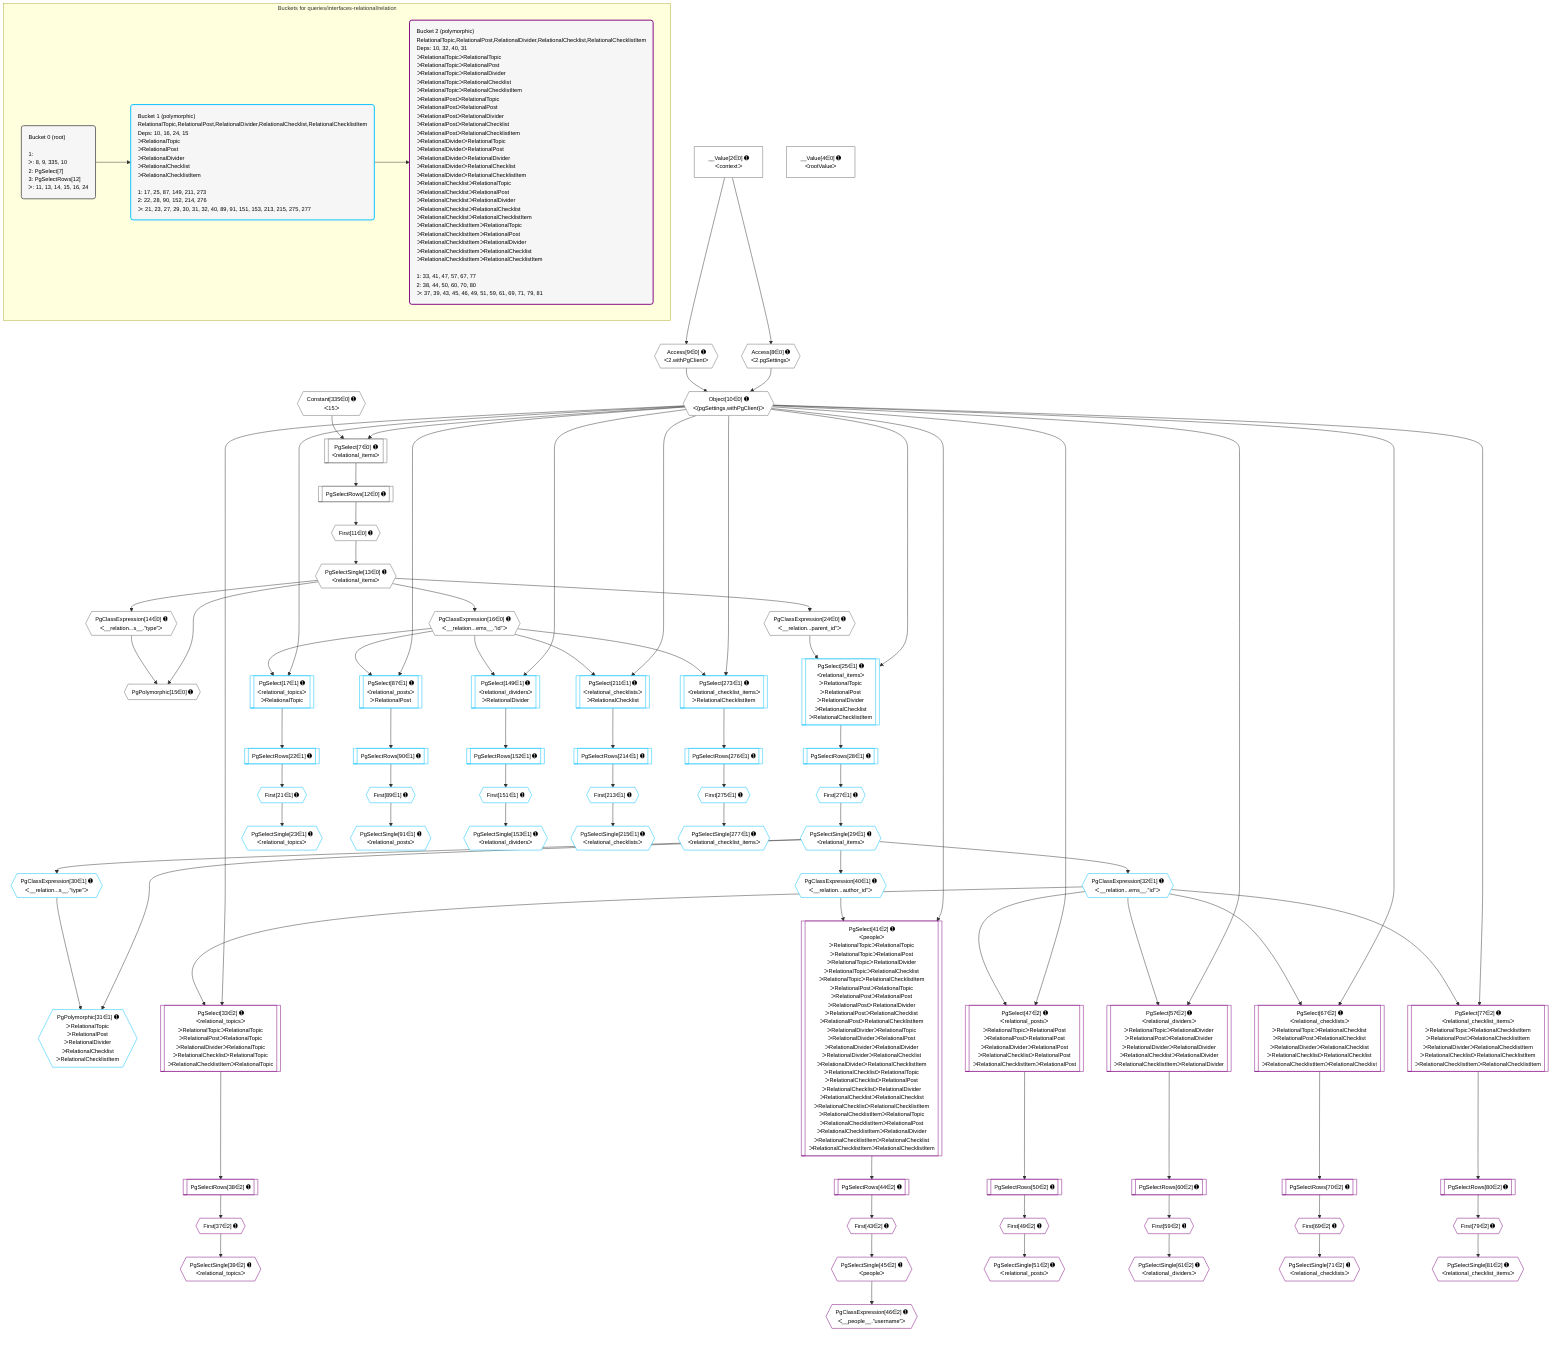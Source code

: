 %%{init: {'themeVariables': { 'fontSize': '12px'}}}%%
graph TD
    classDef path fill:#eee,stroke:#000,color:#000
    classDef plan fill:#fff,stroke-width:1px,color:#000
    classDef itemplan fill:#fff,stroke-width:2px,color:#000
    classDef unbatchedplan fill:#dff,stroke-width:1px,color:#000
    classDef sideeffectplan fill:#fcc,stroke-width:2px,color:#000
    classDef bucket fill:#f6f6f6,color:#000,stroke-width:2px,text-align:left


    %% plan dependencies
    PgSelect7[["PgSelect[7∈0] ➊<br />ᐸrelational_itemsᐳ"]]:::plan
    Object10{{"Object[10∈0] ➊<br />ᐸ{pgSettings,withPgClient}ᐳ"}}:::plan
    Constant335{{"Constant[335∈0] ➊<br />ᐸ15ᐳ"}}:::plan
    Object10 & Constant335 --> PgSelect7
    Access8{{"Access[8∈0] ➊<br />ᐸ2.pgSettingsᐳ"}}:::plan
    Access9{{"Access[9∈0] ➊<br />ᐸ2.withPgClientᐳ"}}:::plan
    Access8 & Access9 --> Object10
    PgPolymorphic15{{"PgPolymorphic[15∈0] ➊"}}:::plan
    PgSelectSingle13{{"PgSelectSingle[13∈0] ➊<br />ᐸrelational_itemsᐳ"}}:::plan
    PgClassExpression14{{"PgClassExpression[14∈0] ➊<br />ᐸ__relation...s__.”type”ᐳ"}}:::plan
    PgSelectSingle13 & PgClassExpression14 --> PgPolymorphic15
    __Value2["__Value[2∈0] ➊<br />ᐸcontextᐳ"]:::plan
    __Value2 --> Access8
    __Value2 --> Access9
    First11{{"First[11∈0] ➊"}}:::plan
    PgSelectRows12[["PgSelectRows[12∈0] ➊"]]:::plan
    PgSelectRows12 --> First11
    PgSelect7 --> PgSelectRows12
    First11 --> PgSelectSingle13
    PgSelectSingle13 --> PgClassExpression14
    PgClassExpression16{{"PgClassExpression[16∈0] ➊<br />ᐸ__relation...ems__.”id”ᐳ"}}:::plan
    PgSelectSingle13 --> PgClassExpression16
    PgClassExpression24{{"PgClassExpression[24∈0] ➊<br />ᐸ__relation...parent_id”ᐳ"}}:::plan
    PgSelectSingle13 --> PgClassExpression24
    __Value4["__Value[4∈0] ➊<br />ᐸrootValueᐳ"]:::plan
    PgSelect17[["PgSelect[17∈1] ➊<br />ᐸrelational_topicsᐳ<br />ᐳRelationalTopic"]]:::plan
    Object10 & PgClassExpression16 --> PgSelect17
    PgSelect25[["PgSelect[25∈1] ➊<br />ᐸrelational_itemsᐳ<br />ᐳRelationalTopic<br />ᐳRelationalPost<br />ᐳRelationalDivider<br />ᐳRelationalChecklist<br />ᐳRelationalChecklistItem"]]:::plan
    Object10 & PgClassExpression24 --> PgSelect25
    PgPolymorphic31{{"PgPolymorphic[31∈1] ➊<br />ᐳRelationalTopic<br />ᐳRelationalPost<br />ᐳRelationalDivider<br />ᐳRelationalChecklist<br />ᐳRelationalChecklistItem"}}:::plan
    PgSelectSingle29{{"PgSelectSingle[29∈1] ➊<br />ᐸrelational_itemsᐳ"}}:::plan
    PgClassExpression30{{"PgClassExpression[30∈1] ➊<br />ᐸ__relation...s__.”type”ᐳ"}}:::plan
    PgSelectSingle29 & PgClassExpression30 --> PgPolymorphic31
    PgSelect87[["PgSelect[87∈1] ➊<br />ᐸrelational_postsᐳ<br />ᐳRelationalPost"]]:::plan
    Object10 & PgClassExpression16 --> PgSelect87
    PgSelect149[["PgSelect[149∈1] ➊<br />ᐸrelational_dividersᐳ<br />ᐳRelationalDivider"]]:::plan
    Object10 & PgClassExpression16 --> PgSelect149
    PgSelect211[["PgSelect[211∈1] ➊<br />ᐸrelational_checklistsᐳ<br />ᐳRelationalChecklist"]]:::plan
    Object10 & PgClassExpression16 --> PgSelect211
    PgSelect273[["PgSelect[273∈1] ➊<br />ᐸrelational_checklist_itemsᐳ<br />ᐳRelationalChecklistItem"]]:::plan
    Object10 & PgClassExpression16 --> PgSelect273
    First21{{"First[21∈1] ➊"}}:::plan
    PgSelectRows22[["PgSelectRows[22∈1] ➊"]]:::plan
    PgSelectRows22 --> First21
    PgSelect17 --> PgSelectRows22
    PgSelectSingle23{{"PgSelectSingle[23∈1] ➊<br />ᐸrelational_topicsᐳ"}}:::plan
    First21 --> PgSelectSingle23
    First27{{"First[27∈1] ➊"}}:::plan
    PgSelectRows28[["PgSelectRows[28∈1] ➊"]]:::plan
    PgSelectRows28 --> First27
    PgSelect25 --> PgSelectRows28
    First27 --> PgSelectSingle29
    PgSelectSingle29 --> PgClassExpression30
    PgClassExpression32{{"PgClassExpression[32∈1] ➊<br />ᐸ__relation...ems__.”id”ᐳ"}}:::plan
    PgSelectSingle29 --> PgClassExpression32
    PgClassExpression40{{"PgClassExpression[40∈1] ➊<br />ᐸ__relation...author_id”ᐳ"}}:::plan
    PgSelectSingle29 --> PgClassExpression40
    First89{{"First[89∈1] ➊"}}:::plan
    PgSelectRows90[["PgSelectRows[90∈1] ➊"]]:::plan
    PgSelectRows90 --> First89
    PgSelect87 --> PgSelectRows90
    PgSelectSingle91{{"PgSelectSingle[91∈1] ➊<br />ᐸrelational_postsᐳ"}}:::plan
    First89 --> PgSelectSingle91
    First151{{"First[151∈1] ➊"}}:::plan
    PgSelectRows152[["PgSelectRows[152∈1] ➊"]]:::plan
    PgSelectRows152 --> First151
    PgSelect149 --> PgSelectRows152
    PgSelectSingle153{{"PgSelectSingle[153∈1] ➊<br />ᐸrelational_dividersᐳ"}}:::plan
    First151 --> PgSelectSingle153
    First213{{"First[213∈1] ➊"}}:::plan
    PgSelectRows214[["PgSelectRows[214∈1] ➊"]]:::plan
    PgSelectRows214 --> First213
    PgSelect211 --> PgSelectRows214
    PgSelectSingle215{{"PgSelectSingle[215∈1] ➊<br />ᐸrelational_checklistsᐳ"}}:::plan
    First213 --> PgSelectSingle215
    First275{{"First[275∈1] ➊"}}:::plan
    PgSelectRows276[["PgSelectRows[276∈1] ➊"]]:::plan
    PgSelectRows276 --> First275
    PgSelect273 --> PgSelectRows276
    PgSelectSingle277{{"PgSelectSingle[277∈1] ➊<br />ᐸrelational_checklist_itemsᐳ"}}:::plan
    First275 --> PgSelectSingle277
    PgSelect33[["PgSelect[33∈2] ➊<br />ᐸrelational_topicsᐳ<br />ᐳRelationalTopicᐳRelationalTopic<br />ᐳRelationalPostᐳRelationalTopic<br />ᐳRelationalDividerᐳRelationalTopic<br />ᐳRelationalChecklistᐳRelationalTopic<br />ᐳRelationalChecklistItemᐳRelationalTopic"]]:::plan
    Object10 & PgClassExpression32 --> PgSelect33
    PgSelect41[["PgSelect[41∈2] ➊<br />ᐸpeopleᐳ<br />ᐳRelationalTopicᐳRelationalTopic<br />ᐳRelationalTopicᐳRelationalPost<br />ᐳRelationalTopicᐳRelationalDivider<br />ᐳRelationalTopicᐳRelationalChecklist<br />ᐳRelationalTopicᐳRelationalChecklistItem<br />ᐳRelationalPostᐳRelationalTopic<br />ᐳRelationalPostᐳRelationalPost<br />ᐳRelationalPostᐳRelationalDivider<br />ᐳRelationalPostᐳRelationalChecklist<br />ᐳRelationalPostᐳRelationalChecklistItem<br />ᐳRelationalDividerᐳRelationalTopic<br />ᐳRelationalDividerᐳRelationalPost<br />ᐳRelationalDividerᐳRelationalDivider<br />ᐳRelationalDividerᐳRelationalChecklist<br />ᐳRelationalDividerᐳRelationalChecklistItem<br />ᐳRelationalChecklistᐳRelationalTopic<br />ᐳRelationalChecklistᐳRelationalPost<br />ᐳRelationalChecklistᐳRelationalDivider<br />ᐳRelationalChecklistᐳRelationalChecklist<br />ᐳRelationalChecklistᐳRelationalChecklistItem<br />ᐳRelationalChecklistItemᐳRelationalTopic<br />ᐳRelationalChecklistItemᐳRelationalPost<br />ᐳRelationalChecklistItemᐳRelationalDivider<br />ᐳRelationalChecklistItemᐳRelationalChecklist<br />ᐳRelationalChecklistItemᐳRelationalChecklistItem"]]:::plan
    Object10 & PgClassExpression40 --> PgSelect41
    PgSelect47[["PgSelect[47∈2] ➊<br />ᐸrelational_postsᐳ<br />ᐳRelationalTopicᐳRelationalPost<br />ᐳRelationalPostᐳRelationalPost<br />ᐳRelationalDividerᐳRelationalPost<br />ᐳRelationalChecklistᐳRelationalPost<br />ᐳRelationalChecklistItemᐳRelationalPost"]]:::plan
    Object10 & PgClassExpression32 --> PgSelect47
    PgSelect57[["PgSelect[57∈2] ➊<br />ᐸrelational_dividersᐳ<br />ᐳRelationalTopicᐳRelationalDivider<br />ᐳRelationalPostᐳRelationalDivider<br />ᐳRelationalDividerᐳRelationalDivider<br />ᐳRelationalChecklistᐳRelationalDivider<br />ᐳRelationalChecklistItemᐳRelationalDivider"]]:::plan
    Object10 & PgClassExpression32 --> PgSelect57
    PgSelect67[["PgSelect[67∈2] ➊<br />ᐸrelational_checklistsᐳ<br />ᐳRelationalTopicᐳRelationalChecklist<br />ᐳRelationalPostᐳRelationalChecklist<br />ᐳRelationalDividerᐳRelationalChecklist<br />ᐳRelationalChecklistᐳRelationalChecklist<br />ᐳRelationalChecklistItemᐳRelationalChecklist"]]:::plan
    Object10 & PgClassExpression32 --> PgSelect67
    PgSelect77[["PgSelect[77∈2] ➊<br />ᐸrelational_checklist_itemsᐳ<br />ᐳRelationalTopicᐳRelationalChecklistItem<br />ᐳRelationalPostᐳRelationalChecklistItem<br />ᐳRelationalDividerᐳRelationalChecklistItem<br />ᐳRelationalChecklistᐳRelationalChecklistItem<br />ᐳRelationalChecklistItemᐳRelationalChecklistItem"]]:::plan
    Object10 & PgClassExpression32 --> PgSelect77
    First37{{"First[37∈2] ➊"}}:::plan
    PgSelectRows38[["PgSelectRows[38∈2] ➊"]]:::plan
    PgSelectRows38 --> First37
    PgSelect33 --> PgSelectRows38
    PgSelectSingle39{{"PgSelectSingle[39∈2] ➊<br />ᐸrelational_topicsᐳ"}}:::plan
    First37 --> PgSelectSingle39
    First43{{"First[43∈2] ➊"}}:::plan
    PgSelectRows44[["PgSelectRows[44∈2] ➊"]]:::plan
    PgSelectRows44 --> First43
    PgSelect41 --> PgSelectRows44
    PgSelectSingle45{{"PgSelectSingle[45∈2] ➊<br />ᐸpeopleᐳ"}}:::plan
    First43 --> PgSelectSingle45
    PgClassExpression46{{"PgClassExpression[46∈2] ➊<br />ᐸ__people__.”username”ᐳ"}}:::plan
    PgSelectSingle45 --> PgClassExpression46
    First49{{"First[49∈2] ➊"}}:::plan
    PgSelectRows50[["PgSelectRows[50∈2] ➊"]]:::plan
    PgSelectRows50 --> First49
    PgSelect47 --> PgSelectRows50
    PgSelectSingle51{{"PgSelectSingle[51∈2] ➊<br />ᐸrelational_postsᐳ"}}:::plan
    First49 --> PgSelectSingle51
    First59{{"First[59∈2] ➊"}}:::plan
    PgSelectRows60[["PgSelectRows[60∈2] ➊"]]:::plan
    PgSelectRows60 --> First59
    PgSelect57 --> PgSelectRows60
    PgSelectSingle61{{"PgSelectSingle[61∈2] ➊<br />ᐸrelational_dividersᐳ"}}:::plan
    First59 --> PgSelectSingle61
    First69{{"First[69∈2] ➊"}}:::plan
    PgSelectRows70[["PgSelectRows[70∈2] ➊"]]:::plan
    PgSelectRows70 --> First69
    PgSelect67 --> PgSelectRows70
    PgSelectSingle71{{"PgSelectSingle[71∈2] ➊<br />ᐸrelational_checklistsᐳ"}}:::plan
    First69 --> PgSelectSingle71
    First79{{"First[79∈2] ➊"}}:::plan
    PgSelectRows80[["PgSelectRows[80∈2] ➊"]]:::plan
    PgSelectRows80 --> First79
    PgSelect77 --> PgSelectRows80
    PgSelectSingle81{{"PgSelectSingle[81∈2] ➊<br />ᐸrelational_checklist_itemsᐳ"}}:::plan
    First79 --> PgSelectSingle81

    %% define steps

    subgraph "Buckets for queries/interfaces-relational/relation"
    Bucket0("Bucket 0 (root)<br /><br />1: <br />ᐳ: 8, 9, 335, 10<br />2: PgSelect[7]<br />3: PgSelectRows[12]<br />ᐳ: 11, 13, 14, 15, 16, 24"):::bucket
    classDef bucket0 stroke:#696969
    class Bucket0,__Value2,__Value4,PgSelect7,Access8,Access9,Object10,First11,PgSelectRows12,PgSelectSingle13,PgClassExpression14,PgPolymorphic15,PgClassExpression16,PgClassExpression24,Constant335 bucket0
    Bucket1("Bucket 1 (polymorphic)<br />RelationalTopic,RelationalPost,RelationalDivider,RelationalChecklist,RelationalChecklistItem<br />Deps: 10, 16, 24, 15<br />ᐳRelationalTopic<br />ᐳRelationalPost<br />ᐳRelationalDivider<br />ᐳRelationalChecklist<br />ᐳRelationalChecklistItem<br /><br />1: 17, 25, 87, 149, 211, 273<br />2: 22, 28, 90, 152, 214, 276<br />ᐳ: 21, 23, 27, 29, 30, 31, 32, 40, 89, 91, 151, 153, 213, 215, 275, 277"):::bucket
    classDef bucket1 stroke:#00bfff
    class Bucket1,PgSelect17,First21,PgSelectRows22,PgSelectSingle23,PgSelect25,First27,PgSelectRows28,PgSelectSingle29,PgClassExpression30,PgPolymorphic31,PgClassExpression32,PgClassExpression40,PgSelect87,First89,PgSelectRows90,PgSelectSingle91,PgSelect149,First151,PgSelectRows152,PgSelectSingle153,PgSelect211,First213,PgSelectRows214,PgSelectSingle215,PgSelect273,First275,PgSelectRows276,PgSelectSingle277 bucket1
    Bucket2("Bucket 2 (polymorphic)<br />RelationalTopic,RelationalPost,RelationalDivider,RelationalChecklist,RelationalChecklistItem<br />Deps: 10, 32, 40, 31<br />ᐳRelationalTopicᐳRelationalTopic<br />ᐳRelationalTopicᐳRelationalPost<br />ᐳRelationalTopicᐳRelationalDivider<br />ᐳRelationalTopicᐳRelationalChecklist<br />ᐳRelationalTopicᐳRelationalChecklistItem<br />ᐳRelationalPostᐳRelationalTopic<br />ᐳRelationalPostᐳRelationalPost<br />ᐳRelationalPostᐳRelationalDivider<br />ᐳRelationalPostᐳRelationalChecklist<br />ᐳRelationalPostᐳRelationalChecklistItem<br />ᐳRelationalDividerᐳRelationalTopic<br />ᐳRelationalDividerᐳRelationalPost<br />ᐳRelationalDividerᐳRelationalDivider<br />ᐳRelationalDividerᐳRelationalChecklist<br />ᐳRelationalDividerᐳRelationalChecklistItem<br />ᐳRelationalChecklistᐳRelationalTopic<br />ᐳRelationalChecklistᐳRelationalPost<br />ᐳRelationalChecklistᐳRelationalDivider<br />ᐳRelationalChecklistᐳRelationalChecklist<br />ᐳRelationalChecklistᐳRelationalChecklistItem<br />ᐳRelationalChecklistItemᐳRelationalTopic<br />ᐳRelationalChecklistItemᐳRelationalPost<br />ᐳRelationalChecklistItemᐳRelationalDivider<br />ᐳRelationalChecklistItemᐳRelationalChecklist<br />ᐳRelationalChecklistItemᐳRelationalChecklistItem<br /><br />1: 33, 41, 47, 57, 67, 77<br />2: 38, 44, 50, 60, 70, 80<br />ᐳ: 37, 39, 43, 45, 46, 49, 51, 59, 61, 69, 71, 79, 81"):::bucket
    classDef bucket2 stroke:#7f007f
    class Bucket2,PgSelect33,First37,PgSelectRows38,PgSelectSingle39,PgSelect41,First43,PgSelectRows44,PgSelectSingle45,PgClassExpression46,PgSelect47,First49,PgSelectRows50,PgSelectSingle51,PgSelect57,First59,PgSelectRows60,PgSelectSingle61,PgSelect67,First69,PgSelectRows70,PgSelectSingle71,PgSelect77,First79,PgSelectRows80,PgSelectSingle81 bucket2
    Bucket0 --> Bucket1
    Bucket1 --> Bucket2
    end
